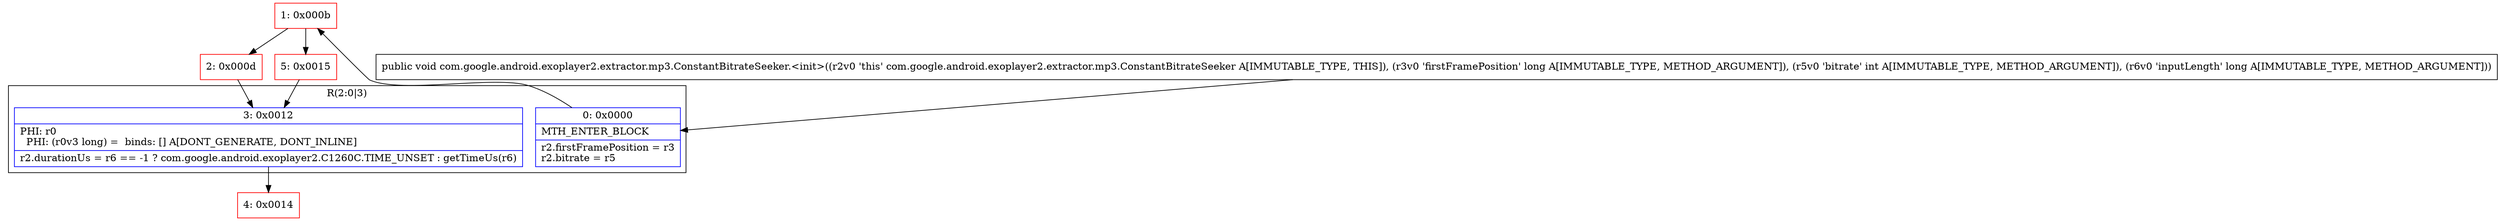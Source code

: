 digraph "CFG forcom.google.android.exoplayer2.extractor.mp3.ConstantBitrateSeeker.\<init\>(JIJ)V" {
subgraph cluster_Region_705606389 {
label = "R(2:0|3)";
node [shape=record,color=blue];
Node_0 [shape=record,label="{0\:\ 0x0000|MTH_ENTER_BLOCK\l|r2.firstFramePosition = r3\lr2.bitrate = r5\l}"];
Node_3 [shape=record,label="{3\:\ 0x0012|PHI: r0 \l  PHI: (r0v3 long) =  binds: [] A[DONT_GENERATE, DONT_INLINE]\l|r2.durationUs = r6 == \-1 ? com.google.android.exoplayer2.C1260C.TIME_UNSET : getTimeUs(r6)\l}"];
}
Node_1 [shape=record,color=red,label="{1\:\ 0x000b}"];
Node_2 [shape=record,color=red,label="{2\:\ 0x000d}"];
Node_4 [shape=record,color=red,label="{4\:\ 0x0014}"];
Node_5 [shape=record,color=red,label="{5\:\ 0x0015}"];
MethodNode[shape=record,label="{public void com.google.android.exoplayer2.extractor.mp3.ConstantBitrateSeeker.\<init\>((r2v0 'this' com.google.android.exoplayer2.extractor.mp3.ConstantBitrateSeeker A[IMMUTABLE_TYPE, THIS]), (r3v0 'firstFramePosition' long A[IMMUTABLE_TYPE, METHOD_ARGUMENT]), (r5v0 'bitrate' int A[IMMUTABLE_TYPE, METHOD_ARGUMENT]), (r6v0 'inputLength' long A[IMMUTABLE_TYPE, METHOD_ARGUMENT])) }"];
MethodNode -> Node_0;
Node_0 -> Node_1;
Node_3 -> Node_4;
Node_1 -> Node_2;
Node_1 -> Node_5;
Node_2 -> Node_3;
Node_5 -> Node_3;
}

